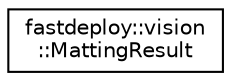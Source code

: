 digraph "Graphical Class Hierarchy"
{
  edge [fontname="Helvetica",fontsize="10",labelfontname="Helvetica",labelfontsize="10"];
  node [fontname="Helvetica",fontsize="10",shape=record];
  rankdir="LR";
  Node1 [label="fastdeploy::vision\l::MattingResult",height=0.2,width=0.4,color="black", fillcolor="white", style="filled",URL="$structfastdeploy_1_1vision_1_1MattingResult.html",tooltip="Matting result structure for all the Matting models. "];
}
